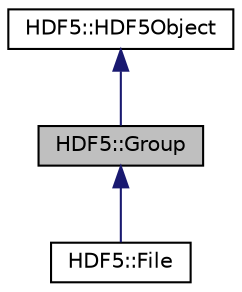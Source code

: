 digraph "HDF5::Group"
{
 // LATEX_PDF_SIZE
  edge [fontname="Helvetica",fontsize="10",labelfontname="Helvetica",labelfontsize="10"];
  node [fontname="Helvetica",fontsize="10",shape=record];
  Node1 [label="HDF5::Group",height=0.2,width=0.4,color="black", fillcolor="grey75", style="filled", fontcolor="black",tooltip=" "];
  Node2 -> Node1 [dir="back",color="midnightblue",fontsize="10",style="solid",fontname="Helvetica"];
  Node2 [label="HDF5::HDF5Object",height=0.2,width=0.4,color="black", fillcolor="white", style="filled",URL="$classHDF5_1_1HDF5Object.html",tooltip=" "];
  Node1 -> Node3 [dir="back",color="midnightblue",fontsize="10",style="solid",fontname="Helvetica"];
  Node3 [label="HDF5::File",height=0.2,width=0.4,color="black", fillcolor="white", style="filled",URL="$classHDF5_1_1File.html",tooltip=" "];
}
